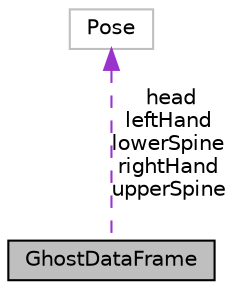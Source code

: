 digraph "GhostDataFrame"
{
 // INTERACTIVE_SVG=YES
 // LATEX_PDF_SIZE
  edge [fontname="Helvetica",fontsize="10",labelfontname="Helvetica",labelfontsize="10"];
  node [fontname="Helvetica",fontsize="10",shape=record];
  Node1 [label="GhostDataFrame",height=0.2,width=0.4,color="black", fillcolor="grey75", style="filled", fontcolor="black",tooltip=" "];
  Node2 -> Node1 [dir="back",color="darkorchid3",fontsize="10",style="dashed",label=" head\nleftHand\nlowerSpine\nrightHand\nupperSpine" ,fontname="Helvetica"];
  Node2 [label="Pose",height=0.2,width=0.4,color="grey75", fillcolor="white", style="filled",tooltip=" "];
}
